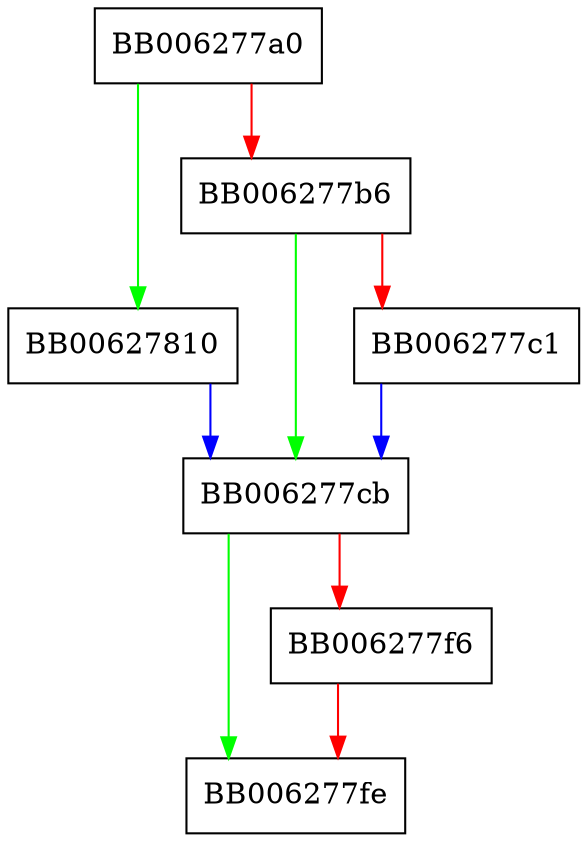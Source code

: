 digraph SMIME_read_PKCS7_ex {
  node [shape="box"];
  graph [splines=ortho];
  BB006277a0 -> BB00627810 [color="green"];
  BB006277a0 -> BB006277b6 [color="red"];
  BB006277b6 -> BB006277cb [color="green"];
  BB006277b6 -> BB006277c1 [color="red"];
  BB006277c1 -> BB006277cb [color="blue"];
  BB006277cb -> BB006277fe [color="green"];
  BB006277cb -> BB006277f6 [color="red"];
  BB006277f6 -> BB006277fe [color="red"];
  BB00627810 -> BB006277cb [color="blue"];
}